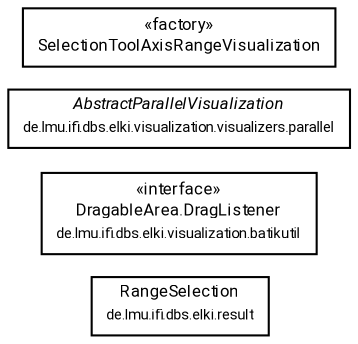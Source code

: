 #!/usr/local/bin/dot
#
# Class diagram 
# Generated by UMLGraph version R5_7_2-60-g0e99a6 (http://www.spinellis.gr/umlgraph/)
#

digraph G {
	graph [fontnames="svg"]
	edge [fontname="Roboto",fontsize=7,labelfontname="Roboto",labelfontsize=7,color="black"];
	node [fontname="Roboto",fontcolor="black",fontsize=8,shape=plaintext,margin=0,width=0,height=0];
	nodesep=0.15;
	ranksep=0.25;
	rankdir=LR;
	// de.lmu.ifi.dbs.elki.result.RangeSelection
	c9210747 [label=<<table title="de.lmu.ifi.dbs.elki.result.RangeSelection" border="0" cellborder="1" cellspacing="0" cellpadding="2" href="../../../../result/RangeSelection.html" target="_parent">
		<tr><td><table border="0" cellspacing="0" cellpadding="1">
		<tr><td align="center" balign="center"> <font face="Roboto">RangeSelection</font> </td></tr>
		<tr><td align="center" balign="center"> <font face="Roboto" point-size="7.0">de.lmu.ifi.dbs.elki.result</font> </td></tr>
		</table></td></tr>
		</table>>, URL="../../../../result/RangeSelection.html"];
	// de.lmu.ifi.dbs.elki.visualization.batikutil.DragableArea.DragListener
	c9210956 [label=<<table title="de.lmu.ifi.dbs.elki.visualization.batikutil.DragableArea.DragListener" border="0" cellborder="1" cellspacing="0" cellpadding="2" href="../../../batikutil/DragableArea.DragListener.html" target="_parent">
		<tr><td><table border="0" cellspacing="0" cellpadding="1">
		<tr><td align="center" balign="center"> &#171;interface&#187; </td></tr>
		<tr><td align="center" balign="center"> <font face="Roboto">DragableArea.DragListener</font> </td></tr>
		<tr><td align="center" balign="center"> <font face="Roboto" point-size="7.0">de.lmu.ifi.dbs.elki.visualization.batikutil</font> </td></tr>
		</table></td></tr>
		</table>>, URL="../../../batikutil/DragableArea.DragListener.html"];
	// de.lmu.ifi.dbs.elki.visualization.visualizers.parallel.AbstractParallelVisualization<NV>
	c9211043 [label=<<table title="de.lmu.ifi.dbs.elki.visualization.visualizers.parallel.AbstractParallelVisualization" border="0" cellborder="1" cellspacing="0" cellpadding="2" href="../AbstractParallelVisualization.html" target="_parent">
		<tr><td><table border="0" cellspacing="0" cellpadding="1">
		<tr><td align="center" balign="center"> <font face="Roboto"><i>AbstractParallelVisualization</i></font> </td></tr>
		<tr><td align="center" balign="center"> <font face="Roboto" point-size="7.0">de.lmu.ifi.dbs.elki.visualization.visualizers.parallel</font> </td></tr>
		</table></td></tr>
		</table>>, URL="../AbstractParallelVisualization.html"];
	// de.lmu.ifi.dbs.elki.visualization.visualizers.parallel.selection.SelectionToolAxisRangeVisualization
	c9211044 [label=<<table title="de.lmu.ifi.dbs.elki.visualization.visualizers.parallel.selection.SelectionToolAxisRangeVisualization" border="0" cellborder="1" cellspacing="0" cellpadding="2" href="SelectionToolAxisRangeVisualization.html" target="_parent">
		<tr><td><table border="0" cellspacing="0" cellpadding="1">
		<tr><td align="center" balign="center"> &#171;factory&#187; </td></tr>
		<tr><td align="center" balign="center"> <font face="Roboto">SelectionToolAxisRangeVisualization</font> </td></tr>
		</table></td></tr>
		</table>>, URL="SelectionToolAxisRangeVisualization.html"];
}

